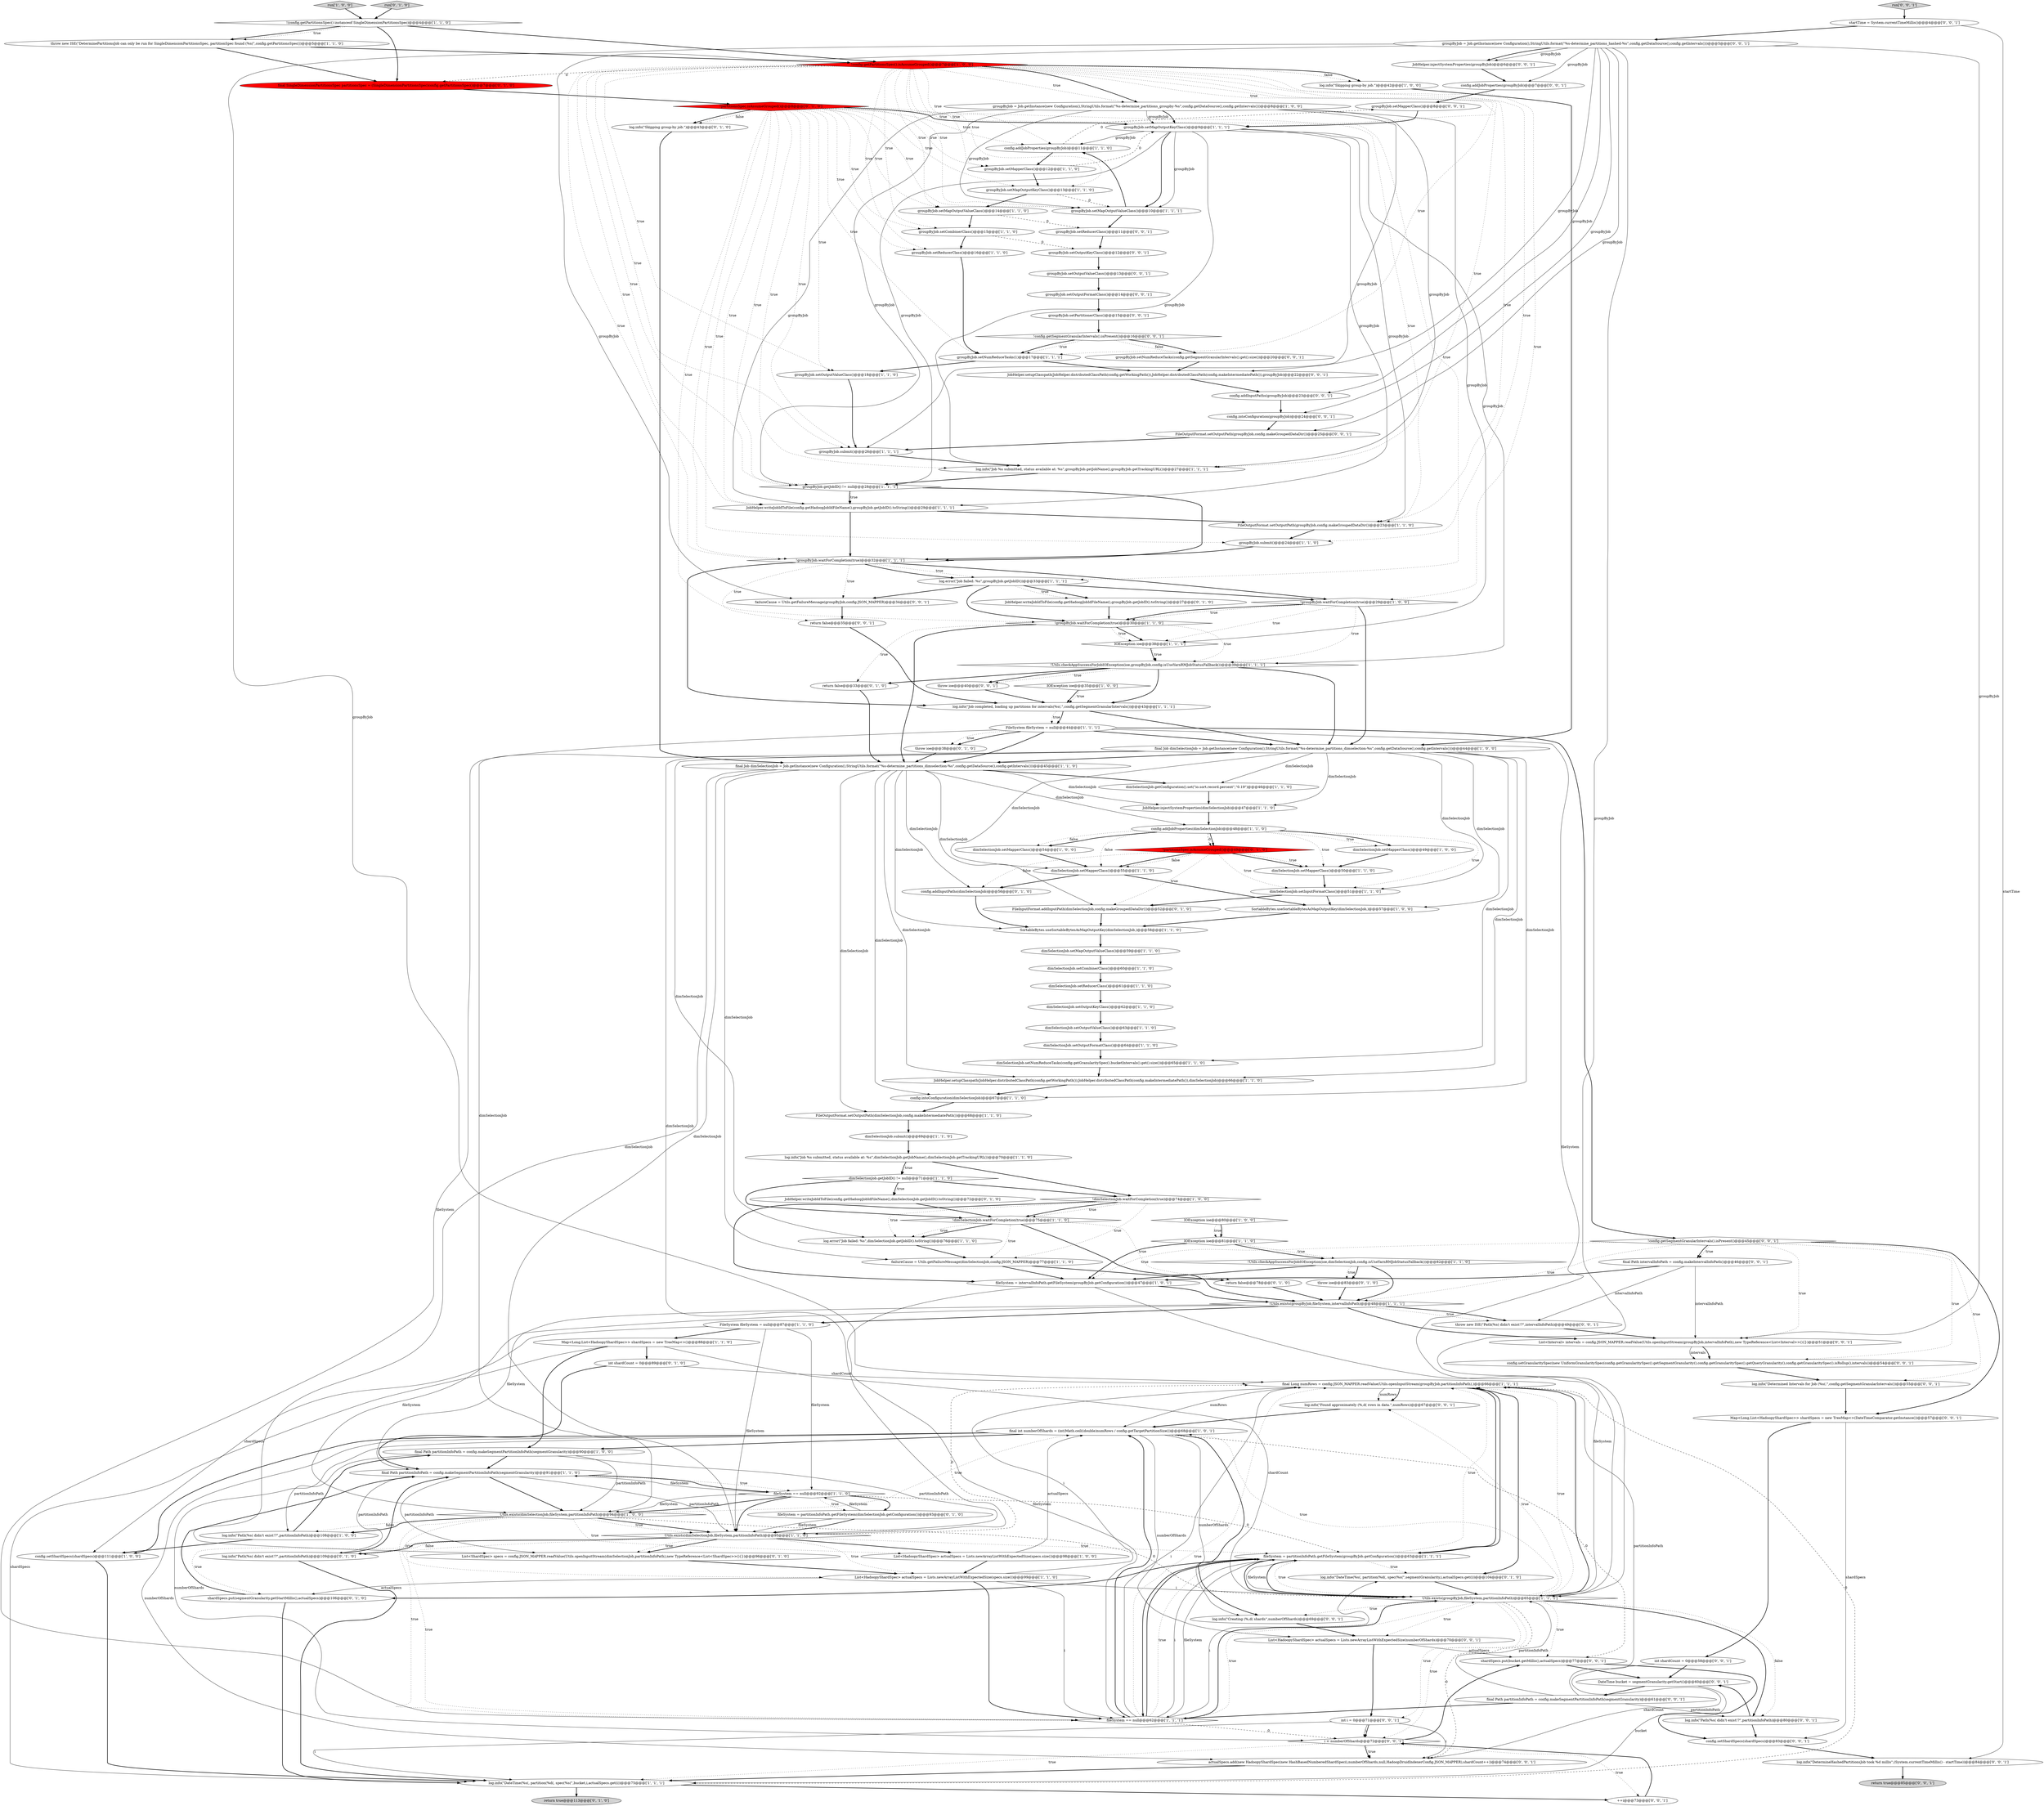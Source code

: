 digraph {
32 [style = filled, label = "final Long numRows = config.JSON_MAPPER.readValue(Utils.openInputStream(groupByJob,partitionInfoPath),)@@@66@@@['1', '1', '1']", fillcolor = white, shape = ellipse image = "AAA0AAABBB1BBB"];
102 [style = filled, label = "log.info(\"Found approximately (%,d( rows in data.\",numRows)@@@67@@@['0', '0', '1']", fillcolor = white, shape = ellipse image = "AAA0AAABBB3BBB"];
73 [style = filled, label = "final Path partitionInfoPath = config.makeSegmentPartitionInfoPath(segmentGranularity)@@@90@@@['1', '0', '0']", fillcolor = white, shape = ellipse image = "AAA0AAABBB1BBB"];
47 [style = filled, label = "log.info(\"Job completed, loading up partitions for intervals(%s(.\",config.getSegmentGranularIntervals())@@@43@@@['1', '1', '1']", fillcolor = white, shape = ellipse image = "AAA0AAABBB1BBB"];
109 [style = filled, label = "groupByJob.setOutputKeyClass()@@@12@@@['0', '0', '1']", fillcolor = white, shape = ellipse image = "AAA0AAABBB3BBB"];
7 [style = filled, label = "!dimSelectionJob.waitForCompletion(true)@@@75@@@['1', '1', '0']", fillcolor = white, shape = diamond image = "AAA0AAABBB1BBB"];
113 [style = filled, label = "groupByJob.setPartitionerClass()@@@15@@@['0', '0', '1']", fillcolor = white, shape = ellipse image = "AAA0AAABBB3BBB"];
8 [style = filled, label = "log.info(\"Skipping group-by job.\")@@@42@@@['1', '0', '0']", fillcolor = white, shape = ellipse image = "AAA0AAABBB1BBB"];
80 [style = filled, label = "dimSelectionJob.setMapOutputValueClass()@@@59@@@['1', '1', '0']", fillcolor = white, shape = ellipse image = "AAA0AAABBB1BBB"];
43 [style = filled, label = "SortableBytes.useSortableBytesAsMapOutputKey(dimSelectionJob,)@@@57@@@['1', '0', '0']", fillcolor = white, shape = ellipse image = "AAA0AAABBB1BBB"];
88 [style = filled, label = "shardSpecs.put(segmentGranularity.getStartMillis(),actualSpecs)@@@106@@@['0', '1', '0']", fillcolor = white, shape = ellipse image = "AAA0AAABBB2BBB"];
97 [style = filled, label = "return false@@@78@@@['0', '1', '0']", fillcolor = white, shape = ellipse image = "AAA0AAABBB2BBB"];
78 [style = filled, label = "!(config.getPartitionsSpec() instanceof SingleDimensionPartitionsSpec)@@@4@@@['1', '1', '0']", fillcolor = white, shape = diamond image = "AAA0AAABBB1BBB"];
64 [style = filled, label = "groupByJob.setMapOutputKeyClass()@@@9@@@['1', '1', '1']", fillcolor = white, shape = ellipse image = "AAA0AAABBB1BBB"];
66 [style = filled, label = "IOException ioe@@@80@@@['1', '0', '0']", fillcolor = white, shape = diamond image = "AAA0AAABBB1BBB"];
52 [style = filled, label = "dimSelectionJob.setNumReduceTasks(config.getGranularitySpec().bucketIntervals().get().size())@@@65@@@['1', '1', '0']", fillcolor = white, shape = ellipse image = "AAA0AAABBB1BBB"];
124 [style = filled, label = "log.info(\"DetermineHashedPartitionsJob took %d millis\",(System.currentTimeMillis() - startTime))@@@84@@@['0', '0', '1']", fillcolor = white, shape = ellipse image = "AAA0AAABBB3BBB"];
62 [style = filled, label = "FileSystem fileSystem = null@@@44@@@['1', '1', '1']", fillcolor = white, shape = ellipse image = "AAA0AAABBB1BBB"];
130 [style = filled, label = "shardSpecs.put(bucket.getMillis(),actualSpecs)@@@77@@@['0', '0', '1']", fillcolor = white, shape = ellipse image = "AAA0AAABBB3BBB"];
136 [style = filled, label = "groupByJob = Job.getInstance(new Configuration(),StringUtils.format(\"%s-determine_partitions_hashed-%s\",config.getDataSource(),config.getIntervals()))@@@5@@@['0', '0', '1']", fillcolor = white, shape = ellipse image = "AAA0AAABBB3BBB"];
46 [style = filled, label = "!Utils.checkAppSuccessForJobIOException(ioe,groupByJob,config.isUseYarnRMJobStatusFallback())@@@39@@@['1', '1', '1']", fillcolor = white, shape = diamond image = "AAA0AAABBB1BBB"];
16 [style = filled, label = "dimSelectionJob.setInputFormatClass()@@@51@@@['1', '1', '0']", fillcolor = white, shape = ellipse image = "AAA0AAABBB1BBB"];
21 [style = filled, label = "final Path partitionInfoPath = config.makeSegmentPartitionInfoPath(segmentGranularity)@@@91@@@['1', '1', '0']", fillcolor = white, shape = ellipse image = "AAA0AAABBB1BBB"];
67 [style = filled, label = "dimSelectionJob.setOutputKeyClass()@@@62@@@['1', '1', '0']", fillcolor = white, shape = ellipse image = "AAA0AAABBB1BBB"];
24 [style = filled, label = "dimSelectionJob.setMapperClass()@@@55@@@['1', '1', '0']", fillcolor = white, shape = ellipse image = "AAA0AAABBB1BBB"];
29 [style = filled, label = "fileSystem = intervalInfoPath.getFileSystem(groupByJob.getConfiguration())@@@47@@@['1', '0', '1']", fillcolor = white, shape = ellipse image = "AAA0AAABBB1BBB"];
30 [style = filled, label = "final Job dimSelectionJob = Job.getInstance(new Configuration(),StringUtils.format(\"%s-determine_partitions_dimselection-%s\",config.getDataSource(),config.getIntervals()))@@@45@@@['1', '1', '0']", fillcolor = white, shape = ellipse image = "AAA0AAABBB1BBB"];
131 [style = filled, label = "failureCause = Utils.getFailureMessage(groupByJob,config.JSON_MAPPER)@@@34@@@['0', '0', '1']", fillcolor = white, shape = ellipse image = "AAA0AAABBB3BBB"];
119 [style = filled, label = "config.intoConfiguration(groupByJob)@@@24@@@['0', '0', '1']", fillcolor = white, shape = ellipse image = "AAA0AAABBB3BBB"];
11 [style = filled, label = "IOException ioe@@@35@@@['1', '0', '0']", fillcolor = white, shape = diamond image = "AAA0AAABBB1BBB"];
114 [style = filled, label = "final Path partitionInfoPath = config.makeSegmentPartitionInfoPath(segmentGranularity)@@@61@@@['0', '0', '1']", fillcolor = white, shape = ellipse image = "AAA0AAABBB3BBB"];
138 [style = filled, label = "startTime = System.currentTimeMillis()@@@4@@@['0', '0', '1']", fillcolor = white, shape = ellipse image = "AAA0AAABBB3BBB"];
82 [style = filled, label = "fileSystem = partitionInfoPath.getFileSystem(dimSelectionJob.getConfiguration())@@@93@@@['0', '1', '0']", fillcolor = white, shape = ellipse image = "AAA0AAABBB2BBB"];
12 [style = filled, label = "groupByJob.submit()@@@24@@@['1', '1', '0']", fillcolor = white, shape = ellipse image = "AAA0AAABBB1BBB"];
143 [style = filled, label = "log.info(\"Creating (%,d( shards\",numberOfShards)@@@69@@@['0', '0', '1']", fillcolor = white, shape = ellipse image = "AAA0AAABBB3BBB"];
77 [style = filled, label = "fileSystem == null@@@92@@@['1', '1', '0']", fillcolor = white, shape = diamond image = "AAA0AAABBB1BBB"];
63 [style = filled, label = "!config.getPartitionsSpec().isAssumeGrouped()@@@7@@@['1', '0', '0']", fillcolor = red, shape = diamond image = "AAA1AAABBB1BBB"];
92 [style = filled, label = "final SingleDimensionPartitionsSpec partitionsSpec = (SingleDimensionPartitionsSpec)config.getPartitionsSpec()@@@7@@@['0', '1', '0']", fillcolor = red, shape = ellipse image = "AAA1AAABBB2BBB"];
123 [style = filled, label = "++i@@@73@@@['0', '0', '1']", fillcolor = white, shape = ellipse image = "AAA0AAABBB3BBB"];
27 [style = filled, label = "dimSelectionJob.getConfiguration().set(\"io.sort.record.percent\",\"0.19\")@@@46@@@['1', '1', '0']", fillcolor = white, shape = ellipse image = "AAA0AAABBB1BBB"];
14 [style = filled, label = "IOException ioe@@@38@@@['1', '1', '1']", fillcolor = white, shape = diamond image = "AAA0AAABBB1BBB"];
41 [style = filled, label = "groupByJob.setNumReduceTasks(1)@@@17@@@['1', '1', '1']", fillcolor = white, shape = ellipse image = "AAA0AAABBB1BBB"];
90 [style = filled, label = "FileInputFormat.addInputPath(dimSelectionJob,config.makeGroupedDataDir())@@@52@@@['0', '1', '0']", fillcolor = white, shape = ellipse image = "AAA0AAABBB2BBB"];
28 [style = filled, label = "config.addJobProperties(dimSelectionJob)@@@48@@@['1', '1', '0']", fillcolor = white, shape = ellipse image = "AAA0AAABBB1BBB"];
100 [style = filled, label = "run['0', '1', '0']", fillcolor = lightgray, shape = diamond image = "AAA0AAABBB2BBB"];
4 [style = filled, label = "FileSystem fileSystem = null@@@87@@@['1', '1', '0']", fillcolor = white, shape = ellipse image = "AAA0AAABBB1BBB"];
94 [style = filled, label = "int shardCount = 0@@@89@@@['0', '1', '0']", fillcolor = white, shape = ellipse image = "AAA0AAABBB2BBB"];
106 [style = filled, label = "groupByJob.setOutputFormatClass()@@@14@@@['0', '0', '1']", fillcolor = white, shape = ellipse image = "AAA0AAABBB3BBB"];
118 [style = filled, label = "FileOutputFormat.setOutputPath(groupByJob,config.makeGroupedDataDir())@@@25@@@['0', '0', '1']", fillcolor = white, shape = ellipse image = "AAA0AAABBB3BBB"];
50 [style = filled, label = "Utils.exists(dimSelectionJob,fileSystem,partitionInfoPath)@@@95@@@['1', '1', '0']", fillcolor = white, shape = diamond image = "AAA0AAABBB1BBB"];
76 [style = filled, label = "groupByJob = Job.getInstance(new Configuration(),StringUtils.format(\"%s-determine_partitions_groupby-%s\",config.getDataSource(),config.getIntervals()))@@@8@@@['1', '0', '0']", fillcolor = white, shape = ellipse image = "AAA0AAABBB1BBB"];
129 [style = filled, label = "groupByJob.setOutputValueClass()@@@13@@@['0', '0', '1']", fillcolor = white, shape = ellipse image = "AAA0AAABBB3BBB"];
51 [style = filled, label = "groupByJob.getJobID() != null@@@28@@@['1', '1', '1']", fillcolor = white, shape = diamond image = "AAA0AAABBB1BBB"];
74 [style = filled, label = "log.info(\"DateTime(%s(, partition(%d(, spec(%s(\",bucket,i,actualSpecs.get(i))@@@75@@@['1', '1', '1']", fillcolor = white, shape = ellipse image = "AAA0AAABBB1BBB"];
127 [style = filled, label = "config.addInputPaths(groupByJob)@@@23@@@['0', '0', '1']", fillcolor = white, shape = ellipse image = "AAA0AAABBB3BBB"];
2 [style = filled, label = "!Utils.exists(groupByJob,fileSystem,intervalInfoPath)@@@48@@@['1', '1', '1']", fillcolor = white, shape = diamond image = "AAA0AAABBB1BBB"];
69 [style = filled, label = "JobHelper.injectSystemProperties(dimSelectionJob)@@@47@@@['1', '1', '0']", fillcolor = white, shape = ellipse image = "AAA0AAABBB1BBB"];
37 [style = filled, label = "!groupByJob.waitForCompletion(true)@@@29@@@['1', '0', '0']", fillcolor = white, shape = diamond image = "AAA0AAABBB1BBB"];
104 [style = filled, label = "config.addJobProperties(groupByJob)@@@7@@@['0', '0', '1']", fillcolor = white, shape = ellipse image = "AAA0AAABBB3BBB"];
89 [style = filled, label = "return true@@@113@@@['0', '1', '0']", fillcolor = lightgray, shape = ellipse image = "AAA0AAABBB2BBB"];
91 [style = filled, label = "throw ioe@@@83@@@['0', '1', '0']", fillcolor = white, shape = ellipse image = "AAA0AAABBB2BBB"];
42 [style = filled, label = "fileSystem == null@@@62@@@['1', '1', '1']", fillcolor = white, shape = diamond image = "AAA0AAABBB1BBB"];
98 [style = filled, label = "!partitionsSpec.isAssumeGrouped()@@@8@@@['0', '1', '0']", fillcolor = red, shape = diamond image = "AAA1AAABBB2BBB"];
122 [style = filled, label = "config.setGranularitySpec(new UniformGranularitySpec(config.getGranularitySpec().getSegmentGranularity(),config.getGranularitySpec().getQueryGranularity(),config.getGranularitySpec().isRollup(),intervals))@@@54@@@['0', '0', '1']", fillcolor = white, shape = ellipse image = "AAA0AAABBB3BBB"];
26 [style = filled, label = "Map<Long,List<HadoopyShardSpec>> shardSpecs = new TreeMap<>()@@@88@@@['1', '1', '0']", fillcolor = white, shape = ellipse image = "AAA0AAABBB1BBB"];
79 [style = filled, label = "List<HadoopyShardSpec> actualSpecs = Lists.newArrayListWithExpectedSize(specs.size())@@@98@@@['1', '0', '0']", fillcolor = white, shape = ellipse image = "AAA0AAABBB1BBB"];
36 [style = filled, label = "!dimSelectionJob.waitForCompletion(true)@@@74@@@['1', '0', '0']", fillcolor = white, shape = diamond image = "AAA0AAABBB1BBB"];
17 [style = filled, label = "dimSelectionJob.setReducerClass()@@@61@@@['1', '1', '0']", fillcolor = white, shape = ellipse image = "AAA0AAABBB1BBB"];
107 [style = filled, label = "return false@@@35@@@['0', '0', '1']", fillcolor = white, shape = ellipse image = "AAA0AAABBB3BBB"];
31 [style = filled, label = "Utils.exists(groupByJob,fileSystem,partitionInfoPath)@@@65@@@['1', '1', '1']", fillcolor = white, shape = diamond image = "AAA0AAABBB1BBB"];
48 [style = filled, label = "dimSelectionJob.setCombinerClass()@@@60@@@['1', '1', '0']", fillcolor = white, shape = ellipse image = "AAA0AAABBB1BBB"];
103 [style = filled, label = "groupByJob.setNumReduceTasks(config.getSegmentGranularIntervals().get().size())@@@20@@@['0', '0', '1']", fillcolor = white, shape = ellipse image = "AAA0AAABBB3BBB"];
134 [style = filled, label = "List<Interval> intervals = config.JSON_MAPPER.readValue(Utils.openInputStream(groupByJob,intervalInfoPath),new TypeReference<List<Interval>>(){})@@@51@@@['0', '0', '1']", fillcolor = white, shape = ellipse image = "AAA0AAABBB3BBB"];
83 [style = filled, label = "!partitionsSpec.isAssumeGrouped()@@@49@@@['0', '1', '0']", fillcolor = red, shape = diamond image = "AAA1AAABBB2BBB"];
55 [style = filled, label = "dimSelectionJob.setMapperClass()@@@54@@@['1', '0', '0']", fillcolor = white, shape = ellipse image = "AAA0AAABBB1BBB"];
5 [style = filled, label = "groupByJob.setReducerClass()@@@16@@@['1', '1', '0']", fillcolor = white, shape = ellipse image = "AAA0AAABBB1BBB"];
49 [style = filled, label = "FileOutputFormat.setOutputPath(dimSelectionJob,config.makeIntermediatePath())@@@68@@@['1', '1', '0']", fillcolor = white, shape = ellipse image = "AAA0AAABBB1BBB"];
34 [style = filled, label = "groupByJob.setMapOutputValueClass()@@@14@@@['1', '1', '0']", fillcolor = white, shape = ellipse image = "AAA0AAABBB1BBB"];
125 [style = filled, label = "return true@@@85@@@['0', '0', '1']", fillcolor = lightgray, shape = ellipse image = "AAA0AAABBB3BBB"];
95 [style = filled, label = "List<ShardSpec> specs = config.JSON_MAPPER.readValue(Utils.openInputStream(dimSelectionJob,partitionInfoPath),new TypeReference<List<ShardSpec>>(){})@@@96@@@['0', '1', '0']", fillcolor = white, shape = ellipse image = "AAA0AAABBB2BBB"];
53 [style = filled, label = "groupByJob.setMapOutputKeyClass()@@@13@@@['1', '1', '0']", fillcolor = white, shape = ellipse image = "AAA0AAABBB1BBB"];
142 [style = filled, label = "config.setShardSpecs(shardSpecs)@@@83@@@['0', '0', '1']", fillcolor = white, shape = ellipse image = "AAA0AAABBB3BBB"];
58 [style = filled, label = "dimSelectionJob.setMapperClass()@@@49@@@['1', '0', '0']", fillcolor = white, shape = ellipse image = "AAA0AAABBB1BBB"];
3 [style = filled, label = "run['1', '0', '0']", fillcolor = lightgray, shape = diamond image = "AAA0AAABBB1BBB"];
117 [style = filled, label = "!config.getSegmentGranularIntervals().isPresent()@@@45@@@['0', '0', '1']", fillcolor = white, shape = diamond image = "AAA0AAABBB3BBB"];
108 [style = filled, label = "final Path intervalInfoPath = config.makeIntervalInfoPath()@@@46@@@['0', '0', '1']", fillcolor = white, shape = ellipse image = "AAA0AAABBB3BBB"];
25 [style = filled, label = "FileOutputFormat.setOutputPath(groupByJob,config.makeGroupedDataDir())@@@23@@@['1', '1', '0']", fillcolor = white, shape = ellipse image = "AAA0AAABBB1BBB"];
38 [style = filled, label = "throw new ISE(\"DeterminePartitionsJob can only be run for SingleDimensionPartitionsSpec, partitionSpec found (%s(\",config.getPartitionsSpec())@@@5@@@['1', '1', '0']", fillcolor = white, shape = ellipse image = "AAA0AAABBB1BBB"];
45 [style = filled, label = "dimSelectionJob.submit()@@@69@@@['1', '1', '0']", fillcolor = white, shape = ellipse image = "AAA0AAABBB1BBB"];
93 [style = filled, label = "log.info(\"Skipping group-by job.\")@@@43@@@['0', '1', '0']", fillcolor = white, shape = ellipse image = "AAA0AAABBB2BBB"];
33 [style = filled, label = "SortableBytes.useSortableBytesAsMapOutputKey(dimSelectionJob,)@@@58@@@['1', '1', '0']", fillcolor = white, shape = ellipse image = "AAA0AAABBB1BBB"];
39 [style = filled, label = "log.info(\"Job %s submitted, status available at: %s\",dimSelectionJob.getJobName(),dimSelectionJob.getTrackingURL())@@@70@@@['1', '1', '0']", fillcolor = white, shape = ellipse image = "AAA0AAABBB1BBB"];
40 [style = filled, label = "dimSelectionJob.setOutputFormatClass()@@@64@@@['1', '1', '0']", fillcolor = white, shape = ellipse image = "AAA0AAABBB1BBB"];
71 [style = filled, label = "groupByJob.setOutputValueClass()@@@18@@@['1', '1', '0']", fillcolor = white, shape = ellipse image = "AAA0AAABBB1BBB"];
20 [style = filled, label = "groupByJob.setCombinerClass()@@@15@@@['1', '1', '0']", fillcolor = white, shape = ellipse image = "AAA0AAABBB1BBB"];
87 [style = filled, label = "log.info(\"DateTime(%s(, partition(%d(, spec(%s(\",segmentGranularity,i,actualSpecs.get(i))@@@104@@@['0', '1', '0']", fillcolor = white, shape = ellipse image = "AAA0AAABBB2BBB"];
60 [style = filled, label = "Utils.exists(dimSelectionJob,fileSystem,partitionInfoPath)@@@94@@@['1', '0', '0']", fillcolor = white, shape = diamond image = "AAA0AAABBB1BBB"];
9 [style = filled, label = "groupByJob.submit()@@@26@@@['1', '1', '1']", fillcolor = white, shape = ellipse image = "AAA0AAABBB1BBB"];
86 [style = filled, label = "JobHelper.writeJobIdToFile(config.getHadoopJobIdFileName(),dimSelectionJob.getJobID().toString())@@@72@@@['0', '1', '0']", fillcolor = white, shape = ellipse image = "AAA0AAABBB2BBB"];
110 [style = filled, label = "groupByJob.setReducerClass()@@@11@@@['0', '0', '1']", fillcolor = white, shape = ellipse image = "AAA0AAABBB3BBB"];
81 [style = filled, label = "List<HadoopyShardSpec> actualSpecs = Lists.newArrayListWithExpectedSize(specs.size())@@@99@@@['1', '1', '0']", fillcolor = white, shape = ellipse image = "AAA0AAABBB1BBB"];
15 [style = filled, label = "dimSelectionJob.getJobID() != null@@@71@@@['1', '1', '0']", fillcolor = white, shape = diamond image = "AAA0AAABBB1BBB"];
10 [style = filled, label = "config.setShardSpecs(shardSpecs)@@@111@@@['1', '0', '0']", fillcolor = white, shape = ellipse image = "AAA0AAABBB1BBB"];
135 [style = filled, label = "Map<Long,List<HadoopyShardSpec>> shardSpecs = new TreeMap<>(DateTimeComparator.getInstance())@@@57@@@['0', '0', '1']", fillcolor = white, shape = ellipse image = "AAA0AAABBB3BBB"];
22 [style = filled, label = "config.addJobProperties(groupByJob)@@@11@@@['1', '1', '0']", fillcolor = white, shape = ellipse image = "AAA0AAABBB1BBB"];
128 [style = filled, label = "run['0', '0', '1']", fillcolor = lightgray, shape = diamond image = "AAA0AAABBB3BBB"];
13 [style = filled, label = "JobHelper.setupClasspath(JobHelper.distributedClassPath(config.getWorkingPath()),JobHelper.distributedClassPath(config.makeIntermediatePath()),dimSelectionJob)@@@66@@@['1', '1', '0']", fillcolor = white, shape = ellipse image = "AAA0AAABBB1BBB"];
19 [style = filled, label = "fileSystem = partitionInfoPath.getFileSystem(groupByJob.getConfiguration())@@@63@@@['1', '1', '1']", fillcolor = white, shape = ellipse image = "AAA0AAABBB1BBB"];
18 [style = filled, label = "groupByJob.setMapOutputValueClass()@@@10@@@['1', '1', '1']", fillcolor = white, shape = ellipse image = "AAA0AAABBB1BBB"];
105 [style = filled, label = "throw ioe@@@40@@@['0', '0', '1']", fillcolor = white, shape = ellipse image = "AAA0AAABBB3BBB"];
6 [style = filled, label = "!Utils.checkAppSuccessForJobIOException(ioe,dimSelectionJob,config.isUseYarnRMJobStatusFallback())@@@82@@@['1', '1', '0']", fillcolor = white, shape = diamond image = "AAA0AAABBB1BBB"];
99 [style = filled, label = "config.addInputPaths(dimSelectionJob)@@@56@@@['0', '1', '0']", fillcolor = white, shape = ellipse image = "AAA0AAABBB2BBB"];
137 [style = filled, label = "log.info(\"Path(%s( didn't exist!?\",partitionInfoPath)@@@80@@@['0', '0', '1']", fillcolor = white, shape = ellipse image = "AAA0AAABBB3BBB"];
0 [style = filled, label = "!groupByJob.waitForCompletion(true)@@@32@@@['1', '1', '1']", fillcolor = white, shape = diamond image = "AAA0AAABBB1BBB"];
59 [style = filled, label = "IOException ioe@@@81@@@['1', '1', '0']", fillcolor = white, shape = diamond image = "AAA0AAABBB1BBB"];
85 [style = filled, label = "return false@@@33@@@['0', '1', '0']", fillcolor = white, shape = ellipse image = "AAA0AAABBB2BBB"];
68 [style = filled, label = "final Job dimSelectionJob = Job.getInstance(new Configuration(),StringUtils.format(\"%s-determine_partitions_dimselection-%s\",config.getDataSource(),config.getIntervals()))@@@44@@@['1', '0', '0']", fillcolor = white, shape = ellipse image = "AAA0AAABBB1BBB"];
101 [style = filled, label = "throw ioe@@@38@@@['0', '1', '0']", fillcolor = white, shape = ellipse image = "AAA0AAABBB2BBB"];
133 [style = filled, label = "!config.getSegmentGranularIntervals().isPresent()@@@16@@@['0', '0', '1']", fillcolor = white, shape = diamond image = "AAA0AAABBB3BBB"];
115 [style = filled, label = "i < numberOfShards@@@72@@@['0', '0', '1']", fillcolor = white, shape = diamond image = "AAA0AAABBB3BBB"];
75 [style = filled, label = "!groupByJob.waitForCompletion(true)@@@30@@@['1', '1', '0']", fillcolor = white, shape = diamond image = "AAA0AAABBB1BBB"];
141 [style = filled, label = "int i = 0@@@71@@@['0', '0', '1']", fillcolor = white, shape = ellipse image = "AAA0AAABBB3BBB"];
57 [style = filled, label = "log.error(\"Job failed: %s\",dimSelectionJob.getJobID().toString())@@@76@@@['1', '1', '0']", fillcolor = white, shape = ellipse image = "AAA0AAABBB1BBB"];
35 [style = filled, label = "dimSelectionJob.setMapperClass()@@@50@@@['1', '1', '0']", fillcolor = white, shape = ellipse image = "AAA0AAABBB1BBB"];
72 [style = filled, label = "config.intoConfiguration(dimSelectionJob)@@@67@@@['1', '1', '0']", fillcolor = white, shape = ellipse image = "AAA0AAABBB1BBB"];
121 [style = filled, label = "actualSpecs.add(new HadoopyShardSpec(new HashBasedNumberedShardSpec(i,numberOfShards,null,HadoopDruidIndexerConfig.JSON_MAPPER),shardCount++))@@@74@@@['0', '0', '1']", fillcolor = white, shape = ellipse image = "AAA0AAABBB3BBB"];
70 [style = filled, label = "log.error(\"Job failed: %s\",groupByJob.getJobID())@@@33@@@['1', '1', '1']", fillcolor = white, shape = ellipse image = "AAA0AAABBB1BBB"];
126 [style = filled, label = "DateTime bucket = segmentGranularity.getStart()@@@60@@@['0', '0', '1']", fillcolor = white, shape = ellipse image = "AAA0AAABBB3BBB"];
54 [style = filled, label = "dimSelectionJob.setOutputValueClass()@@@63@@@['1', '1', '0']", fillcolor = white, shape = ellipse image = "AAA0AAABBB1BBB"];
139 [style = filled, label = "log.info(\"Determined Intervals for Job (%s(.\",config.getSegmentGranularIntervals())@@@55@@@['0', '0', '1']", fillcolor = white, shape = ellipse image = "AAA0AAABBB3BBB"];
23 [style = filled, label = "groupByJob.setMapperClass()@@@12@@@['1', '1', '0']", fillcolor = white, shape = ellipse image = "AAA0AAABBB1BBB"];
61 [style = filled, label = "log.info(\"Job %s submitted, status available at: %s\",groupByJob.getJobName(),groupByJob.getTrackingURL())@@@27@@@['1', '1', '1']", fillcolor = white, shape = ellipse image = "AAA0AAABBB1BBB"];
1 [style = filled, label = "JobHelper.writeJobIdToFile(config.getHadoopJobIdFileName(),groupByJob.getJobID().toString())@@@29@@@['1', '1', '1']", fillcolor = white, shape = ellipse image = "AAA0AAABBB1BBB"];
112 [style = filled, label = "List<HadoopyShardSpec> actualSpecs = Lists.newArrayListWithExpectedSize(numberOfShards)@@@70@@@['0', '0', '1']", fillcolor = white, shape = ellipse image = "AAA0AAABBB3BBB"];
140 [style = filled, label = "JobHelper.setupClasspath(JobHelper.distributedClassPath(config.getWorkingPath()),JobHelper.distributedClassPath(config.makeIntermediatePath()),groupByJob)@@@22@@@['0', '0', '1']", fillcolor = white, shape = ellipse image = "AAA0AAABBB3BBB"];
56 [style = filled, label = "log.info(\"Path(%s( didn't exist!?\",partitionInfoPath)@@@108@@@['1', '0', '0']", fillcolor = white, shape = ellipse image = "AAA0AAABBB1BBB"];
132 [style = filled, label = "JobHelper.injectSystemProperties(groupByJob)@@@6@@@['0', '0', '1']", fillcolor = white, shape = ellipse image = "AAA0AAABBB3BBB"];
84 [style = filled, label = "JobHelper.writeJobIdToFile(config.getHadoopJobIdFileName(),groupByJob.getJobID().toString())@@@27@@@['0', '1', '0']", fillcolor = white, shape = ellipse image = "AAA0AAABBB2BBB"];
111 [style = filled, label = "groupByJob.setMapperClass()@@@8@@@['0', '0', '1']", fillcolor = white, shape = ellipse image = "AAA0AAABBB3BBB"];
96 [style = filled, label = "log.info(\"Path(%s( didn't exist!?\",partitionInfoPath)@@@109@@@['0', '1', '0']", fillcolor = white, shape = ellipse image = "AAA0AAABBB2BBB"];
120 [style = filled, label = "throw new ISE(\"Path(%s( didn't exist!?\",intervalInfoPath)@@@49@@@['0', '0', '1']", fillcolor = white, shape = ellipse image = "AAA0AAABBB3BBB"];
44 [style = filled, label = "final int numberOfShards = (int)Math.ceil((double)numRows / config.getTargetPartitionSize())@@@68@@@['1', '0', '1']", fillcolor = white, shape = ellipse image = "AAA0AAABBB1BBB"];
116 [style = filled, label = "int shardCount = 0@@@58@@@['0', '0', '1']", fillcolor = white, shape = ellipse image = "AAA0AAABBB3BBB"];
65 [style = filled, label = "failureCause = Utils.getFailureMessage(dimSelectionJob,config.JSON_MAPPER)@@@77@@@['1', '1', '0']", fillcolor = white, shape = ellipse image = "AAA0AAABBB1BBB"];
86->7 [style = bold, label=""];
98->41 [style = dotted, label="true"];
63->92 [style = dashed, label="0"];
76->64 [style = bold, label=""];
31->137 [style = bold, label=""];
64->22 [style = solid, label="groupByJob"];
28->35 [style = dotted, label="true"];
36->29 [style = bold, label=""];
141->74 [style = solid, label="i"];
94->32 [style = solid, label="shardCount"];
73->21 [style = bold, label=""];
19->42 [style = solid, label="fileSystem"];
62->117 [style = bold, label=""];
36->65 [style = dotted, label="true"];
63->5 [style = dotted, label="true"];
2->21 [style = solid, label="fileSystem"];
18->22 [style = bold, label=""];
14->46 [style = bold, label=""];
30->50 [style = solid, label="dimSelectionJob"];
16->43 [style = bold, label=""];
68->72 [style = solid, label="dimSelectionJob"];
31->44 [style = dotted, label="true"];
42->19 [style = bold, label=""];
108->134 [style = solid, label="intervalInfoPath"];
92->98 [style = bold, label=""];
30->90 [style = solid, label="dimSelectionJob"];
76->61 [style = solid, label="groupByJob"];
127->119 [style = bold, label=""];
32->74 [style = dashed, label="0"];
40->52 [style = bold, label=""];
78->38 [style = bold, label=""];
62->30 [style = bold, label=""];
126->114 [style = bold, label=""];
6->91 [style = dotted, label="true"];
7->57 [style = bold, label=""];
93->30 [style = bold, label=""];
51->0 [style = bold, label=""];
117->134 [style = dotted, label="true"];
70->84 [style = bold, label=""];
63->12 [style = dotted, label="true"];
15->86 [style = dotted, label="true"];
50->96 [style = dotted, label="false"];
2->4 [style = bold, label=""];
60->42 [style = dotted, label="true"];
22->111 [style = dashed, label="0"];
6->2 [style = bold, label=""];
46->105 [style = dotted, label="true"];
7->2 [style = bold, label=""];
70->75 [style = bold, label=""];
68->16 [style = solid, label="dimSelectionJob"];
43->33 [style = bold, label=""];
62->68 [style = bold, label=""];
37->14 [style = dotted, label="true"];
98->70 [style = dotted, label="true"];
15->36 [style = bold, label=""];
130->142 [style = bold, label=""];
60->31 [style = dashed, label="0"];
117->2 [style = dotted, label="true"];
31->32 [style = bold, label=""];
117->29 [style = dotted, label="true"];
31->130 [style = dotted, label="true"];
26->74 [style = solid, label="shardSpecs"];
68->69 [style = solid, label="dimSelectionJob"];
109->129 [style = bold, label=""];
73->50 [style = solid, label="partitionInfoPath"];
68->30 [style = bold, label=""];
96->74 [style = bold, label=""];
32->19 [style = bold, label=""];
104->111 [style = bold, label=""];
77->82 [style = bold, label=""];
94->21 [style = bold, label=""];
73->56 [style = solid, label="partitionInfoPath"];
76->18 [style = solid, label="groupByJob"];
81->88 [style = solid, label="actualSpecs"];
76->51 [style = solid, label="groupByJob"];
19->32 [style = bold, label=""];
117->139 [style = dotted, label="true"];
50->42 [style = dotted, label="true"];
34->110 [style = dashed, label="0"];
98->51 [style = dotted, label="true"];
98->61 [style = dotted, label="true"];
66->59 [style = dotted, label="true"];
115->121 [style = dotted, label="true"];
62->31 [style = solid, label="fileSystem"];
79->44 [style = solid, label="actualSpecs"];
28->55 [style = dotted, label="false"];
116->121 [style = solid, label="shardCount"];
31->19 [style = bold, label=""];
38->92 [style = bold, label=""];
28->58 [style = bold, label=""];
82->50 [style = bold, label=""];
37->68 [style = bold, label=""];
128->138 [style = bold, label=""];
56->73 [style = bold, label=""];
26->73 [style = bold, label=""];
15->7 [style = bold, label=""];
47->62 [style = dotted, label="true"];
88->21 [style = bold, label=""];
105->47 [style = bold, label=""];
63->53 [style = dotted, label="true"];
68->13 [style = solid, label="dimSelectionJob"];
50->96 [style = bold, label=""];
112->141 [style = bold, label=""];
108->120 [style = solid, label="intervalInfoPath"];
31->141 [style = dotted, label="true"];
139->135 [style = bold, label=""];
141->115 [style = solid, label="i"];
63->20 [style = dotted, label="true"];
63->18 [style = dotted, label="true"];
36->57 [style = dotted, label="true"];
81->42 [style = bold, label=""];
30->69 [style = solid, label="dimSelectionJob"];
119->118 [style = bold, label=""];
76->64 [style = solid, label="groupByJob"];
50->79 [style = bold, label=""];
7->65 [style = dotted, label="true"];
63->76 [style = bold, label=""];
135->116 [style = bold, label=""];
63->37 [style = dotted, label="true"];
50->95 [style = bold, label=""];
50->88 [style = dotted, label="true"];
63->9 [style = dotted, label="true"];
21->50 [style = solid, label="partitionInfoPath"];
66->59 [style = bold, label=""];
32->87 [style = bold, label=""];
50->32 [style = dashed, label="0"];
76->1 [style = solid, label="groupByJob"];
2->120 [style = bold, label=""];
21->96 [style = solid, label="partitionInfoPath"];
60->81 [style = dotted, label="true"];
98->18 [style = dotted, label="true"];
6->91 [style = bold, label=""];
64->46 [style = solid, label="groupByJob"];
138->124 [style = solid, label="startTime"];
16->90 [style = bold, label=""];
64->18 [style = bold, label=""];
4->10 [style = solid, label="shardSpecs"];
28->16 [style = dotted, label="true"];
63->1 [style = dotted, label="true"];
70->37 [style = bold, label=""];
60->50 [style = bold, label=""];
31->115 [style = dotted, label="true"];
52->13 [style = bold, label=""];
30->13 [style = solid, label="dimSelectionJob"];
29->31 [style = solid, label="fileSystem"];
6->29 [style = bold, label=""];
42->19 [style = dotted, label="true"];
29->2 [style = bold, label=""];
42->44 [style = bold, label=""];
42->87 [style = solid, label="i"];
96->21 [style = bold, label=""];
53->34 [style = bold, label=""];
60->44 [style = dotted, label="true"];
77->60 [style = bold, label=""];
46->105 [style = bold, label=""];
140->127 [style = bold, label=""];
70->131 [style = bold, label=""];
59->6 [style = bold, label=""];
44->121 [style = solid, label="numberOfShards"];
28->55 [style = bold, label=""];
62->101 [style = bold, label=""];
37->75 [style = bold, label=""];
0->70 [style = bold, label=""];
21->77 [style = bold, label=""];
113->133 [style = bold, label=""];
31->137 [style = dotted, label="false"];
82->77 [style = solid, label="fileSystem"];
30->27 [style = bold, label=""];
77->19 [style = dashed, label="0"];
136->118 [style = solid, label="groupByJob"];
48->17 [style = bold, label=""];
22->23 [style = bold, label=""];
2->134 [style = bold, label=""];
137->142 [style = bold, label=""];
68->57 [style = solid, label="dimSelectionJob"];
91->2 [style = bold, label=""];
80->48 [style = bold, label=""];
110->109 [style = bold, label=""];
136->31 [style = solid, label="groupByJob"];
32->102 [style = solid, label="numRows"];
41->71 [style = bold, label=""];
77->60 [style = solid, label="fileSystem"];
57->65 [style = bold, label=""];
133->41 [style = dotted, label="true"];
133->41 [style = bold, label=""];
136->131 [style = solid, label="groupByJob"];
49->45 [style = bold, label=""];
134->122 [style = bold, label=""];
63->23 [style = dotted, label="true"];
67->54 [style = bold, label=""];
75->46 [style = dotted, label="true"];
50->81 [style = dotted, label="true"];
28->58 [style = dotted, label="true"];
64->51 [style = solid, label="groupByJob"];
132->104 [style = bold, label=""];
68->52 [style = solid, label="dimSelectionJob"];
7->57 [style = dotted, label="true"];
73->60 [style = solid, label="partitionInfoPath"];
83->90 [style = dotted, label="true"];
27->69 [style = bold, label=""];
136->32 [style = solid, label="groupByJob"];
83->35 [style = bold, label=""];
75->85 [style = dotted, label="true"];
3->78 [style = bold, label=""];
63->0 [style = dotted, label="true"];
63->51 [style = dotted, label="true"];
19->87 [style = dotted, label="true"];
61->51 [style = bold, label=""];
35->16 [style = bold, label=""];
46->85 [style = bold, label=""];
136->134 [style = solid, label="groupByJob"];
44->10 [style = bold, label=""];
47->68 [style = bold, label=""];
84->75 [style = bold, label=""];
83->16 [style = dotted, label="true"];
75->30 [style = bold, label=""];
141->115 [style = bold, label=""];
117->135 [style = bold, label=""];
39->15 [style = dotted, label="true"];
14->46 [style = dotted, label="true"];
98->1 [style = dotted, label="true"];
10->74 [style = bold, label=""];
60->56 [style = dotted, label="false"];
38->63 [style = bold, label=""];
120->134 [style = bold, label=""];
99->33 [style = bold, label=""];
51->1 [style = dotted, label="true"];
123->115 [style = bold, label=""];
141->121 [style = solid, label="i"];
114->137 [style = solid, label="partitionInfoPath"];
97->2 [style = bold, label=""];
81->42 [style = solid, label="i"];
2->120 [style = dotted, label="true"];
34->20 [style = bold, label=""];
7->97 [style = dotted, label="true"];
71->9 [style = bold, label=""];
115->121 [style = bold, label=""];
76->9 [style = solid, label="groupByJob"];
77->82 [style = dotted, label="true"];
122->139 [style = bold, label=""];
60->50 [style = dotted, label="true"];
62->101 [style = dotted, label="true"];
21->77 [style = dotted, label="true"];
136->132 [style = bold, label=""];
106->113 [style = bold, label=""];
115->130 [style = bold, label=""];
78->92 [style = bold, label=""];
98->9 [style = dotted, label="true"];
31->102 [style = dotted, label="true"];
62->42 [style = solid, label="fileSystem"];
53->18 [style = dashed, label="0"];
68->43 [style = solid, label="dimSelectionJob"];
114->42 [style = bold, label=""];
63->34 [style = dotted, label="true"];
98->34 [style = dotted, label="true"];
64->18 [style = solid, label="groupByJob"];
42->115 [style = dashed, label="0"];
63->76 [style = dotted, label="true"];
28->24 [style = dotted, label="false"];
30->65 [style = solid, label="dimSelectionJob"];
83->99 [style = dotted, label="false"];
44->73 [style = bold, label=""];
58->35 [style = bold, label=""];
135->142 [style = solid, label="shardSpecs"];
42->31 [style = bold, label=""];
1->0 [style = bold, label=""];
79->81 [style = bold, label=""];
30->33 [style = solid, label="dimSelectionJob"];
37->46 [style = dotted, label="true"];
56->10 [style = bold, label=""];
126->74 [style = solid, label="bucket"];
19->31 [style = solid, label="fileSystem"];
36->7 [style = dotted, label="true"];
117->108 [style = bold, label=""];
98->0 [style = dotted, label="true"];
83->35 [style = dotted, label="true"];
21->60 [style = bold, label=""];
98->25 [style = dotted, label="true"];
44->112 [style = solid, label="numberOfShards"];
28->83 [style = bold, label=""];
32->44 [style = solid, label="numRows"];
131->107 [style = bold, label=""];
103->140 [style = bold, label=""];
54->40 [style = bold, label=""];
31->112 [style = dotted, label="true"];
115->74 [style = dotted, label="true"];
44->143 [style = bold, label=""];
88->74 [style = bold, label=""];
42->32 [style = solid, label="i"];
76->14 [style = solid, label="groupByJob"];
60->79 [style = dotted, label="true"];
47->62 [style = bold, label=""];
69->28 [style = bold, label=""];
31->143 [style = dotted, label="true"];
121->74 [style = bold, label=""];
136->104 [style = solid, label="groupByJob"];
98->71 [style = dotted, label="true"];
134->122 [style = solid, label="intervals"];
133->103 [style = bold, label=""];
70->84 [style = dotted, label="true"];
101->30 [style = bold, label=""];
78->38 [style = dotted, label="true"];
68->50 [style = solid, label="dimSelectionJob"];
19->31 [style = dotted, label="true"];
143->112 [style = bold, label=""];
98->75 [style = dotted, label="true"];
95->81 [style = bold, label=""];
44->115 [style = solid, label="numberOfShards"];
0->37 [style = bold, label=""];
72->49 [style = bold, label=""];
19->31 [style = bold, label=""];
75->14 [style = bold, label=""];
142->124 [style = bold, label=""];
114->32 [style = solid, label="partitionInfoPath"];
98->23 [style = dotted, label="true"];
100->78 [style = bold, label=""];
29->42 [style = solid, label="fileSystem"];
46->47 [style = bold, label=""];
63->22 [style = dotted, label="true"];
31->32 [style = dotted, label="true"];
130->126 [style = bold, label=""];
9->61 [style = bold, label=""];
0->47 [style = bold, label=""];
5->41 [style = bold, label=""];
59->29 [style = bold, label=""];
87->31 [style = bold, label=""];
36->7 [style = bold, label=""];
136->140 [style = solid, label="groupByJob"];
68->24 [style = solid, label="dimSelectionJob"];
116->126 [style = bold, label=""];
85->30 [style = bold, label=""];
23->53 [style = bold, label=""];
65->97 [style = bold, label=""];
64->61 [style = solid, label="groupByJob"];
4->77 [style = solid, label="fileSystem"];
77->50 [style = bold, label=""];
64->25 [style = solid, label="groupByJob"];
23->64 [style = dashed, label="0"];
81->32 [style = solid, label="i"];
63->71 [style = dotted, label="true"];
129->106 [style = bold, label=""];
51->1 [style = bold, label=""];
24->43 [style = bold, label=""];
63->41 [style = dotted, label="true"];
19->88 [style = bold, label=""];
2->60 [style = solid, label="fileSystem"];
98->22 [style = dotted, label="true"];
0->131 [style = dotted, label="true"];
63->61 [style = dotted, label="true"];
4->50 [style = solid, label="fileSystem"];
15->86 [style = bold, label=""];
133->103 [style = dotted, label="false"];
124->125 [style = bold, label=""];
138->136 [style = bold, label=""];
136->132 [style = solid, label="groupByJob"];
21->95 [style = solid, label="partitionInfoPath"];
30->28 [style = solid, label="dimSelectionJob"];
42->32 [style = dotted, label="true"];
30->95 [style = solid, label="dimSelectionJob"];
63->64 [style = dotted, label="true"];
19->42 [style = bold, label=""];
13->72 [style = bold, label=""];
108->29 [style = bold, label=""];
74->89 [style = bold, label=""];
30->72 [style = solid, label="dimSelectionJob"];
59->6 [style = dotted, label="true"];
136->119 [style = solid, label="groupByJob"];
98->93 [style = bold, label=""];
30->99 [style = solid, label="dimSelectionJob"];
0->70 [style = dotted, label="true"];
74->123 [style = bold, label=""];
68->60 [style = solid, label="dimSelectionJob"];
31->121 [style = dashed, label="0"];
98->5 [style = dotted, label="true"];
37->75 [style = dotted, label="true"];
0->107 [style = dotted, label="true"];
41->140 [style = bold, label=""];
98->64 [style = bold, label=""];
111->64 [style = bold, label=""];
46->68 [style = bold, label=""];
77->21 [style = solid, label="fileSystem"];
63->8 [style = dotted, label="false"];
30->49 [style = solid, label="dimSelectionJob"];
50->95 [style = dotted, label="true"];
136->127 [style = solid, label="groupByJob"];
28->83 [style = dashed, label="0"];
65->29 [style = bold, label=""];
115->123 [style = dotted, label="true"];
98->64 [style = dotted, label="true"];
60->56 [style = bold, label=""];
44->130 [style = dashed, label="0"];
118->9 [style = bold, label=""];
112->130 [style = solid, label="actualSpecs"];
33->80 [style = bold, label=""];
81->31 [style = solid, label="i"];
68->27 [style = solid, label="dimSelectionJob"];
26->31 [style = solid, label="shardCount"];
17->67 [style = bold, label=""];
63->25 [style = dotted, label="true"];
83->24 [style = bold, label=""];
64->1 [style = solid, label="groupByJob"];
98->93 [style = dotted, label="false"];
11->47 [style = bold, label=""];
98->12 [style = dotted, label="true"];
11->47 [style = dotted, label="true"];
98->53 [style = dotted, label="true"];
44->143 [style = solid, label="numberOfShards"];
98->20 [style = dotted, label="true"];
107->47 [style = bold, label=""];
78->63 [style = bold, label=""];
1->25 [style = bold, label=""];
75->14 [style = dotted, label="true"];
90->33 [style = bold, label=""];
45->39 [style = bold, label=""];
117->122 [style = dotted, label="true"];
83->24 [style = dotted, label="false"];
50->19 [style = dotted, label="true"];
26->94 [style = bold, label=""];
39->15 [style = bold, label=""];
42->19 [style = solid, label="i"];
55->24 [style = bold, label=""];
4->26 [style = bold, label=""];
42->31 [style = dotted, label="true"];
18->110 [style = bold, label=""];
12->0 [style = bold, label=""];
20->5 [style = bold, label=""];
24->99 [style = bold, label=""];
82->50 [style = solid, label="fileSystem"];
102->44 [style = bold, label=""];
8->68 [style = bold, label=""];
25->12 [style = bold, label=""];
19->32 [style = dotted, label="true"];
63->8 [style = bold, label=""];
137->126 [style = bold, label=""];
39->36 [style = bold, label=""];
117->108 [style = dotted, label="true"];
20->109 [style = dashed, label="0"];
32->102 [style = bold, label=""];
114->31 [style = solid, label="partitionInfoPath"];
}
